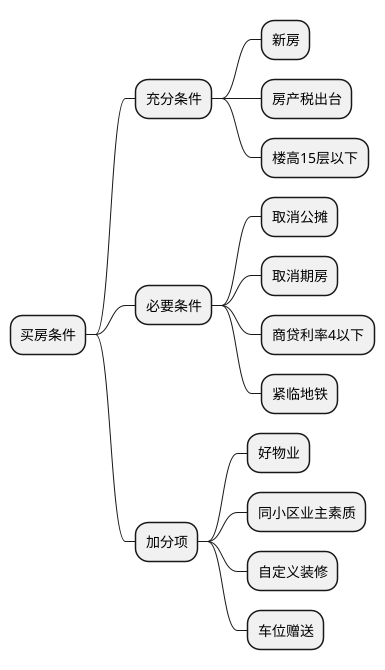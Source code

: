 @startmindmap 买房条件

* 买房条件

** 充分条件
*** 新房
*** 房产税出台
*** 楼高15层以下



** 必要条件
*** 取消公摊
*** 取消期房
*** 商贷利率4以下
*** 紧临地铁



** 加分项
*** 好物业
*** 同小区业主素质
*** 自定义装修
*** 车位赠送

@endmindmap